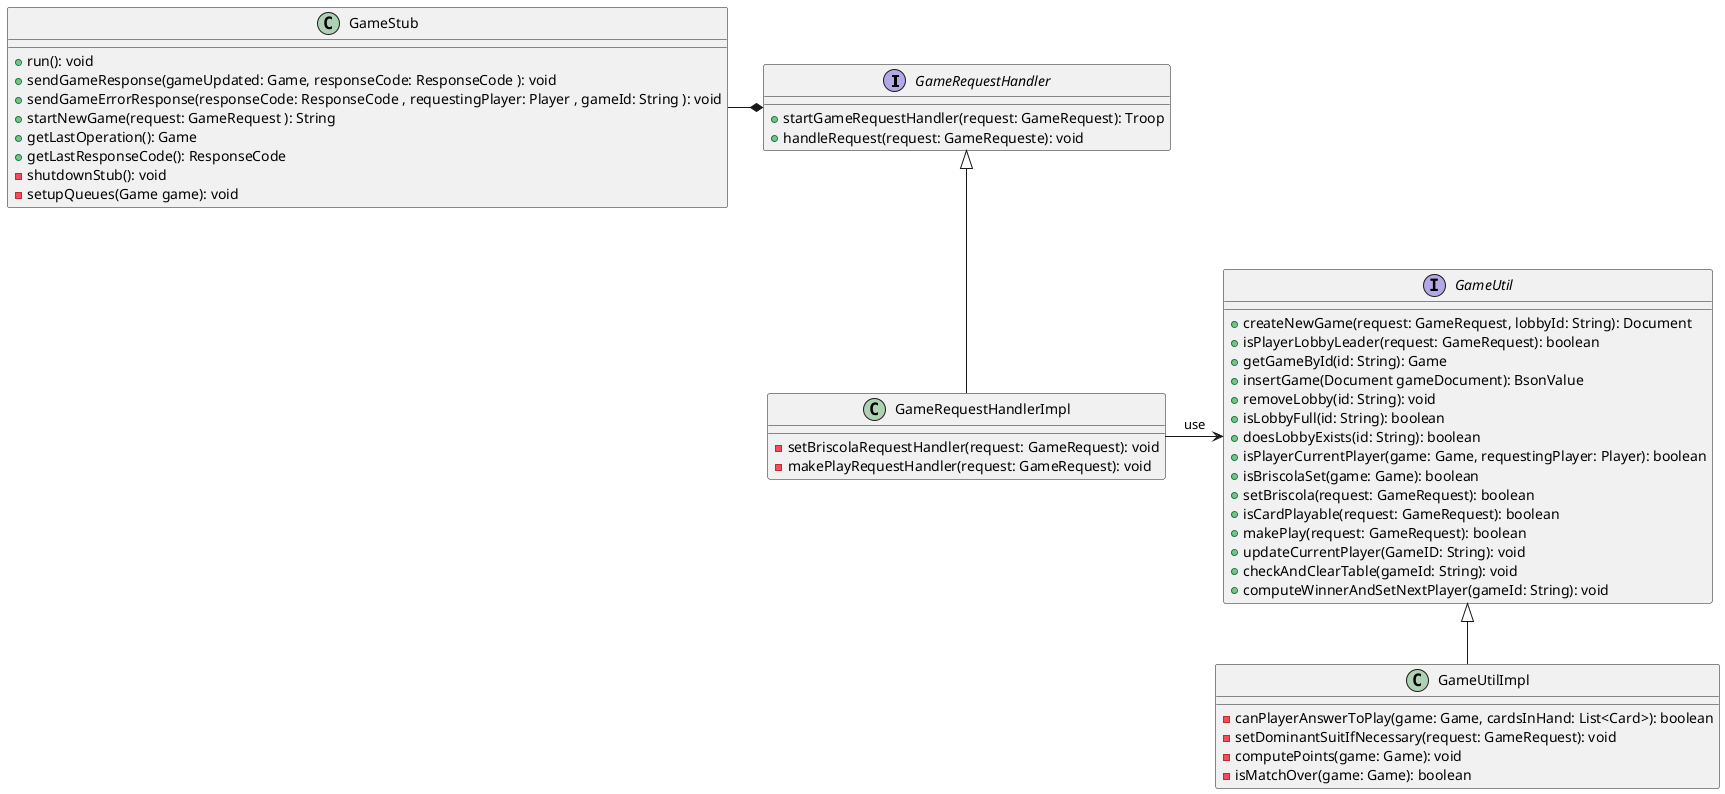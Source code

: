 @startuml

interface GameRequestHandler {
+startGameRequestHandler(request: GameRequest): Troop
+handleRequest(request: GameRequeste): void
}

class GameRequestHandlerImpl {
- setBriscolaRequestHandler(request: GameRequest): void
- makePlayRequestHandler(request: GameRequest): void
}

interface GameUtil {
    + createNewGame(request: GameRequest, lobbyId: String): Document
    + isPlayerLobbyLeader(request: GameRequest): boolean
    + getGameById(id: String): Game
    + insertGame(Document gameDocument): BsonValue
    + removeLobby(id: String): void
    + isLobbyFull(id: String): boolean
    + doesLobbyExists(id: String): boolean
    + isPlayerCurrentPlayer(game: Game, requestingPlayer: Player): boolean
    + isBriscolaSet(game: Game): boolean
    + setBriscola(request: GameRequest): boolean
    + isCardPlayable(request: GameRequest): boolean
    + makePlay(request: GameRequest): boolean
    + updateCurrentPlayer(GameID: String): void
    + checkAndClearTable(gameId: String): void
    + computeWinnerAndSetNextPlayer(gameId: String): void
}

class GameUtilImpl {
 - canPlayerAnswerToPlay(game: Game, cardsInHand: List<Card>): boolean
 - setDominantSuitIfNecessary(request: GameRequest): void
 - computePoints(game: Game): void
 - isMatchOver(game: Game): boolean

}

class GameStub {
+ run(): void
+ sendGameResponse(gameUpdated: Game, responseCode: ResponseCode ): void
+ sendGameErrorResponse(responseCode: ResponseCode , requestingPlayer: Player , gameId: String ): void
+ startNewGame(request: GameRequest ): String
+ getLastOperation(): Game
+ getLastResponseCode(): ResponseCode
- shutdownStub(): void
- setupQueues(Game game): void

}

GameRequestHandler <|-down- GameRequestHandlerImpl
GameUtil <|-down- GameUtilImpl
GameUtil <--left- GameRequestHandlerImpl : use
GameRequestHandler *--left- GameStub

@enduml